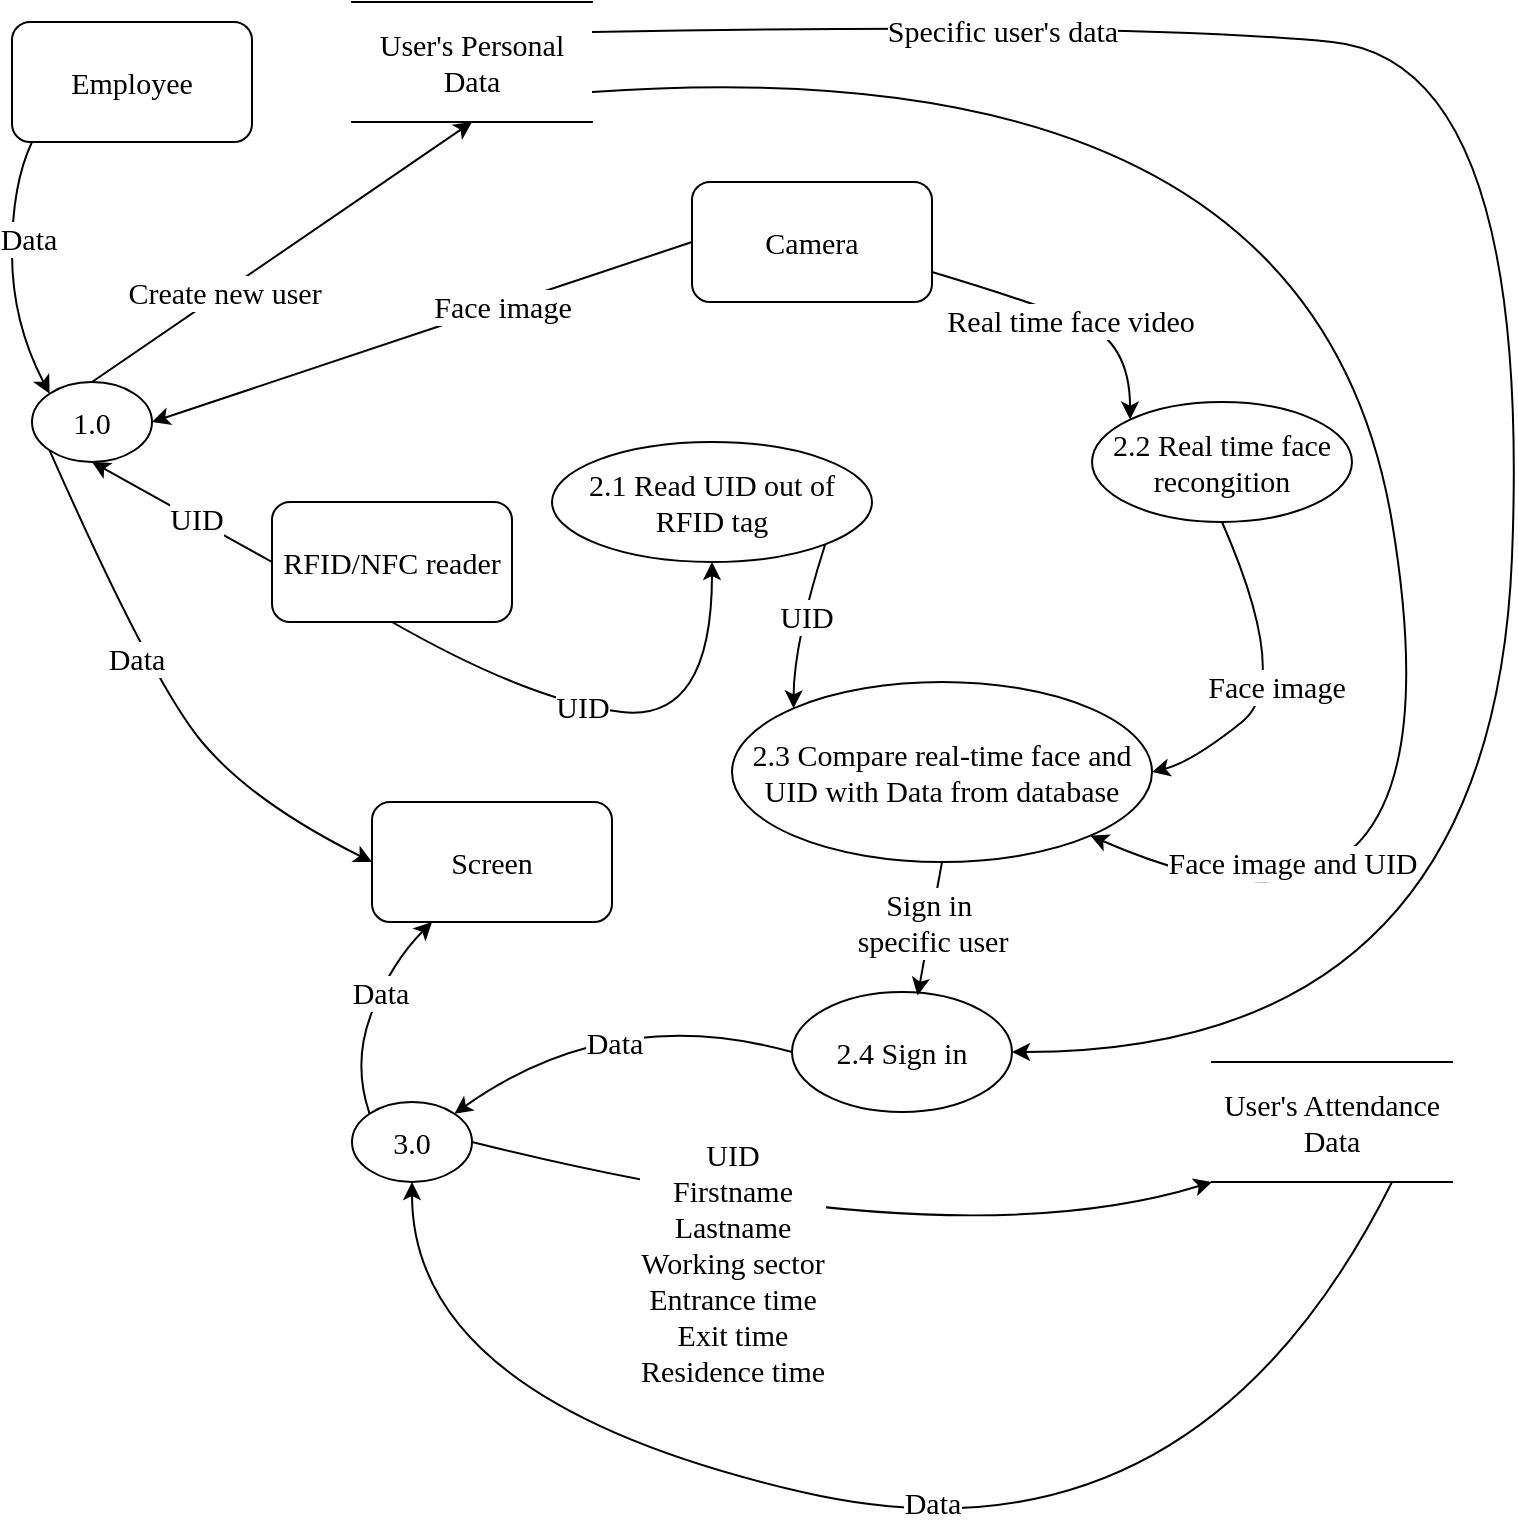 <mxfile version="19.0.3" type="device"><diagram id="48Ti4a2o96BWrbXMQiaO" name="Page-1"><mxGraphModel dx="1038" dy="649" grid="1" gridSize="10" guides="1" tooltips="1" connect="1" arrows="1" fold="1" page="1" pageScale="1" pageWidth="827" pageHeight="1169" math="0" shadow="0"><root><mxCell id="0"/><mxCell id="1" parent="0"/><mxCell id="D2a95OKzljxfDCXw_Kl4-2" value="User's Personal Data" style="shape=partialRectangle;whiteSpace=wrap;html=1;left=0;right=0;fillColor=none;fontFamily=Times New Roman;fontSize=15;" parent="1" vertex="1"><mxGeometry x="240" y="30" width="120" height="60" as="geometry"/></mxCell><mxCell id="D2a95OKzljxfDCXw_Kl4-3" value="Employee" style="rounded=1;whiteSpace=wrap;html=1;fontFamily=Times New Roman;fontSize=15;" parent="1" vertex="1"><mxGeometry x="70" y="40" width="120" height="60" as="geometry"/></mxCell><mxCell id="D2a95OKzljxfDCXw_Kl4-20" style="edgeStyle=orthogonalEdgeStyle;rounded=0;orthogonalLoop=1;jettySize=auto;html=1;exitX=0.5;exitY=0;exitDx=0;exitDy=0;fontFamily=Times New Roman;fontSize=15;" parent="1" edge="1"><mxGeometry relative="1" as="geometry"><mxPoint x="410" y="250" as="targetPoint"/></mxGeometry></mxCell><mxCell id="D2a95OKzljxfDCXw_Kl4-25" value="Card's informations" style="edgeLabel;html=1;align=center;verticalAlign=middle;resizable=0;points=[];fontSize=15;fontFamily=Times New Roman;" parent="D2a95OKzljxfDCXw_Kl4-20" vertex="1" connectable="0"><mxGeometry x="-0.236" y="1" relative="1" as="geometry"><mxPoint y="22" as="offset"/></mxGeometry></mxCell><mxCell id="D2a95OKzljxfDCXw_Kl4-8" value="2.3 Compare real-time face and UID with Data from database" style="ellipse;whiteSpace=wrap;html=1;fontFamily=Times New Roman;fontSize=15;" parent="1" vertex="1"><mxGeometry x="430" y="370" width="210" height="90" as="geometry"/></mxCell><mxCell id="D2a95OKzljxfDCXw_Kl4-10" value="Camera" style="rounded=1;whiteSpace=wrap;html=1;fontFamily=Times New Roman;fontSize=15;" parent="1" vertex="1"><mxGeometry x="410" y="120" width="120" height="60" as="geometry"/></mxCell><mxCell id="D2a95OKzljxfDCXw_Kl4-11" value="Screen" style="rounded=1;whiteSpace=wrap;html=1;fontFamily=Times New Roman;fontSize=15;" parent="1" vertex="1"><mxGeometry x="250" y="430" width="120" height="60" as="geometry"/></mxCell><mxCell id="D2a95OKzljxfDCXw_Kl4-12" value="RFID/NFC reader" style="rounded=1;whiteSpace=wrap;html=1;fontFamily=Times New Roman;fontSize=15;" parent="1" vertex="1"><mxGeometry x="200" y="280" width="120" height="60" as="geometry"/></mxCell><mxCell id="D2a95OKzljxfDCXw_Kl4-15" value="" style="curved=1;endArrow=classic;html=1;rounded=0;fontFamily=Times New Roman;fontSize=15;exitX=0;exitY=1;exitDx=0;exitDy=0;entryX=0;entryY=0;entryDx=0;entryDy=0;" parent="1" target="D2a95OKzljxfDCXw_Kl4-47" edge="1"><mxGeometry width="50" height="50" relative="1" as="geometry"><mxPoint x="80" y="100" as="sourcePoint"/><mxPoint x="77.574" y="291.716" as="targetPoint"/><Array as="points"><mxPoint x="70" y="121"/><mxPoint x="70" y="190"/></Array></mxGeometry></mxCell><mxCell id="D2a95OKzljxfDCXw_Kl4-41" value="Data" style="edgeLabel;html=1;align=center;verticalAlign=middle;resizable=0;points=[];fontSize=15;fontFamily=Times New Roman;" parent="D2a95OKzljxfDCXw_Kl4-15" vertex="1" connectable="0"><mxGeometry x="-0.002" y="1" relative="1" as="geometry"><mxPoint x="7" y="-16" as="offset"/></mxGeometry></mxCell><mxCell id="D2a95OKzljxfDCXw_Kl4-16" value="" style="curved=1;endArrow=classic;html=1;rounded=0;fontFamily=Times New Roman;fontSize=15;exitX=0;exitY=0.5;exitDx=0;exitDy=0;entryX=0.5;entryY=1;entryDx=0;entryDy=0;" parent="1" source="D2a95OKzljxfDCXw_Kl4-12" target="D2a95OKzljxfDCXw_Kl4-47" edge="1"><mxGeometry width="50" height="50" relative="1" as="geometry"><mxPoint x="220" y="440" as="sourcePoint"/><mxPoint x="350" y="400" as="targetPoint"/><Array as="points"/></mxGeometry></mxCell><mxCell id="D2a95OKzljxfDCXw_Kl4-22" value="UID" style="edgeLabel;html=1;align=center;verticalAlign=middle;resizable=0;points=[];fontSize=15;fontFamily=Times New Roman;" parent="D2a95OKzljxfDCXw_Kl4-16" vertex="1" connectable="0"><mxGeometry x="-0.133" y="-1" relative="1" as="geometry"><mxPoint as="offset"/></mxGeometry></mxCell><mxCell id="D2a95OKzljxfDCXw_Kl4-17" value="" style="curved=1;endArrow=classic;html=1;rounded=0;fontFamily=Times New Roman;fontSize=15;entryX=1;entryY=0.5;entryDx=0;entryDy=0;exitX=0;exitY=0.5;exitDx=0;exitDy=0;" parent="1" source="D2a95OKzljxfDCXw_Kl4-10" target="D2a95OKzljxfDCXw_Kl4-47" edge="1"><mxGeometry width="50" height="50" relative="1" as="geometry"><mxPoint x="540" y="160" as="sourcePoint"/><mxPoint x="630" y="260" as="targetPoint"/><Array as="points"/></mxGeometry></mxCell><mxCell id="D2a95OKzljxfDCXw_Kl4-32" value="Face image" style="edgeLabel;html=1;align=center;verticalAlign=middle;resizable=0;points=[];fontSize=15;fontFamily=Times New Roman;" parent="D2a95OKzljxfDCXw_Kl4-17" vertex="1" connectable="0"><mxGeometry x="-0.293" y="1" relative="1" as="geometry"><mxPoint y="-1" as="offset"/></mxGeometry></mxCell><mxCell id="D2a95OKzljxfDCXw_Kl4-23" value="" style="curved=1;endArrow=classic;html=1;rounded=0;fontFamily=Times New Roman;fontSize=15;exitX=0.5;exitY=0;exitDx=0;exitDy=0;entryX=0.5;entryY=1;entryDx=0;entryDy=0;" parent="1" source="D2a95OKzljxfDCXw_Kl4-47" target="D2a95OKzljxfDCXw_Kl4-2" edge="1"><mxGeometry width="50" height="50" relative="1" as="geometry"><mxPoint x="410" y="170" as="sourcePoint"/><mxPoint x="490" y="110" as="targetPoint"/><Array as="points"/></mxGeometry></mxCell><mxCell id="D2a95OKzljxfDCXw_Kl4-26" value="Create new user" style="edgeLabel;html=1;align=center;verticalAlign=middle;resizable=0;points=[];fontSize=15;fontFamily=Times New Roman;" parent="D2a95OKzljxfDCXw_Kl4-23" vertex="1" connectable="0"><mxGeometry x="-0.311" relative="1" as="geometry"><mxPoint as="offset"/></mxGeometry></mxCell><mxCell id="D2a95OKzljxfDCXw_Kl4-47" value="1.0" style="ellipse;whiteSpace=wrap;html=1;fontFamily=Times New Roman;fontSize=15;" parent="1" vertex="1"><mxGeometry x="80" y="220" width="60" height="40" as="geometry"/></mxCell><mxCell id="9BydDUy9M2rx86zUnMPT-1" value="" style="curved=1;endArrow=classic;html=1;rounded=0;exitX=0;exitY=1;exitDx=0;exitDy=0;entryX=0;entryY=0.5;entryDx=0;entryDy=0;fontFamily=Times New Roman;fontSize=15;" parent="1" source="D2a95OKzljxfDCXw_Kl4-47" target="D2a95OKzljxfDCXw_Kl4-11" edge="1"><mxGeometry width="50" height="50" relative="1" as="geometry"><mxPoint x="350" y="340" as="sourcePoint"/><mxPoint x="400" y="290" as="targetPoint"/><Array as="points"><mxPoint x="140" y="370"/><mxPoint x="190" y="430"/></Array></mxGeometry></mxCell><mxCell id="9BydDUy9M2rx86zUnMPT-2" value="Data" style="edgeLabel;html=1;align=center;verticalAlign=middle;resizable=0;points=[];fontFamily=Times New Roman;fontSize=15;" parent="9BydDUy9M2rx86zUnMPT-1" vertex="1" connectable="0"><mxGeometry x="0.011" y="6" relative="1" as="geometry"><mxPoint x="-20" y="-17" as="offset"/></mxGeometry></mxCell><mxCell id="9BydDUy9M2rx86zUnMPT-4" value="2.4 Sign in" style="ellipse;whiteSpace=wrap;html=1;fontFamily=Times New Roman;fontSize=15;" parent="1" vertex="1"><mxGeometry x="460" y="525" width="110" height="60" as="geometry"/></mxCell><mxCell id="9BydDUy9M2rx86zUnMPT-5" value="2.2 Real time face recongition" style="ellipse;whiteSpace=wrap;html=1;fontFamily=Times New Roman;fontSize=15;" parent="1" vertex="1"><mxGeometry x="610" y="230" width="130" height="60" as="geometry"/></mxCell><mxCell id="9BydDUy9M2rx86zUnMPT-8" value="2.1 Read UID out of RFID tag" style="ellipse;whiteSpace=wrap;html=1;fontFamily=Times New Roman;fontSize=15;" parent="1" vertex="1"><mxGeometry x="340" y="250" width="160" height="60" as="geometry"/></mxCell><mxCell id="9BydDUy9M2rx86zUnMPT-9" value="3.0" style="ellipse;whiteSpace=wrap;html=1;fontFamily=Times New Roman;fontSize=15;" parent="1" vertex="1"><mxGeometry x="240" y="580" width="60" height="40" as="geometry"/></mxCell><mxCell id="9BydDUy9M2rx86zUnMPT-10" value="" style="curved=1;endArrow=classic;html=1;rounded=0;fontFamily=Times New Roman;fontSize=15;exitX=0.5;exitY=1;exitDx=0;exitDy=0;entryX=0.5;entryY=1;entryDx=0;entryDy=0;" parent="1" source="D2a95OKzljxfDCXw_Kl4-12" target="9BydDUy9M2rx86zUnMPT-8" edge="1"><mxGeometry width="50" height="50" relative="1" as="geometry"><mxPoint x="370" y="410" as="sourcePoint"/><mxPoint x="420" y="360" as="targetPoint"/><Array as="points"><mxPoint x="330" y="380"/><mxPoint x="420" y="390"/></Array></mxGeometry></mxCell><mxCell id="9BydDUy9M2rx86zUnMPT-13" value="UID" style="edgeLabel;html=1;align=center;verticalAlign=middle;resizable=0;points=[];fontSize=15;fontFamily=Times New Roman;" parent="9BydDUy9M2rx86zUnMPT-10" vertex="1" connectable="0"><mxGeometry x="-0.16" y="1" relative="1" as="geometry"><mxPoint as="offset"/></mxGeometry></mxCell><mxCell id="9BydDUy9M2rx86zUnMPT-11" value="" style="curved=1;endArrow=classic;html=1;rounded=0;fontFamily=Times New Roman;fontSize=15;entryX=0;entryY=0;entryDx=0;entryDy=0;exitX=1;exitY=0.75;exitDx=0;exitDy=0;" parent="1" source="D2a95OKzljxfDCXw_Kl4-10" target="9BydDUy9M2rx86zUnMPT-5" edge="1"><mxGeometry width="50" height="50" relative="1" as="geometry"><mxPoint x="490" y="390" as="sourcePoint"/><mxPoint x="540" y="340" as="targetPoint"/><Array as="points"><mxPoint x="580" y="180"/><mxPoint x="629" y="200"/></Array></mxGeometry></mxCell><mxCell id="9BydDUy9M2rx86zUnMPT-12" value="Real time face video" style="edgeLabel;html=1;align=center;verticalAlign=middle;resizable=0;points=[];fontSize=15;fontFamily=Times New Roman;" parent="9BydDUy9M2rx86zUnMPT-11" vertex="1" connectable="0"><mxGeometry x="-0.309" relative="1" as="geometry"><mxPoint x="21" y="10" as="offset"/></mxGeometry></mxCell><mxCell id="9BydDUy9M2rx86zUnMPT-14" value="" style="curved=1;endArrow=classic;html=1;rounded=0;fontFamily=Times New Roman;fontSize=15;exitX=1;exitY=1;exitDx=0;exitDy=0;entryX=0;entryY=0;entryDx=0;entryDy=0;" parent="1" source="9BydDUy9M2rx86zUnMPT-8" target="D2a95OKzljxfDCXw_Kl4-8" edge="1"><mxGeometry width="50" height="50" relative="1" as="geometry"><mxPoint x="490" y="340" as="sourcePoint"/><mxPoint x="540" y="290" as="targetPoint"/><Array as="points"><mxPoint x="461" y="350"/></Array></mxGeometry></mxCell><mxCell id="9BydDUy9M2rx86zUnMPT-16" value="UID" style="edgeLabel;html=1;align=center;verticalAlign=middle;resizable=0;points=[];fontSize=15;fontFamily=Times New Roman;" parent="9BydDUy9M2rx86zUnMPT-14" vertex="1" connectable="0"><mxGeometry x="-0.119" y="1" relative="1" as="geometry"><mxPoint as="offset"/></mxGeometry></mxCell><mxCell id="9BydDUy9M2rx86zUnMPT-17" value="" style="curved=1;endArrow=classic;html=1;rounded=0;fontFamily=Times New Roman;fontSize=15;exitX=0.5;exitY=1;exitDx=0;exitDy=0;entryX=1;entryY=0.5;entryDx=0;entryDy=0;" parent="1" source="9BydDUy9M2rx86zUnMPT-5" target="D2a95OKzljxfDCXw_Kl4-8" edge="1"><mxGeometry width="50" height="50" relative="1" as="geometry"><mxPoint x="760" y="370" as="sourcePoint"/><mxPoint x="710" y="420" as="targetPoint"/><Array as="points"><mxPoint x="710" y="370"/><mxPoint x="660" y="410"/></Array></mxGeometry></mxCell><mxCell id="9BydDUy9M2rx86zUnMPT-18" value="Face image" style="edgeLabel;html=1;align=center;verticalAlign=middle;resizable=0;points=[];fontSize=15;fontFamily=Times New Roman;" parent="9BydDUy9M2rx86zUnMPT-17" vertex="1" connectable="0"><mxGeometry x="0.1" y="-4" relative="1" as="geometry"><mxPoint as="offset"/></mxGeometry></mxCell><mxCell id="9BydDUy9M2rx86zUnMPT-19" value="" style="curved=1;endArrow=classic;html=1;rounded=0;fontFamily=Times New Roman;fontSize=15;exitX=1;exitY=0.75;exitDx=0;exitDy=0;entryX=1;entryY=1;entryDx=0;entryDy=0;" parent="1" source="D2a95OKzljxfDCXw_Kl4-2" target="D2a95OKzljxfDCXw_Kl4-8" edge="1"><mxGeometry width="50" height="50" relative="1" as="geometry"><mxPoint x="570" y="100" as="sourcePoint"/><mxPoint x="620" y="50" as="targetPoint"/><Array as="points"><mxPoint x="720" y="50"/><mxPoint x="800" y="530"/></Array></mxGeometry></mxCell><mxCell id="9BydDUy9M2rx86zUnMPT-20" value="Face image and UID" style="edgeLabel;html=1;align=center;verticalAlign=middle;resizable=0;points=[];fontSize=15;fontFamily=Times New Roman;" parent="9BydDUy9M2rx86zUnMPT-19" vertex="1" connectable="0"><mxGeometry x="0.837" y="-7" relative="1" as="geometry"><mxPoint x="19" y="-15" as="offset"/></mxGeometry></mxCell><mxCell id="9BydDUy9M2rx86zUnMPT-21" value="" style="curved=1;endArrow=classic;html=1;rounded=0;fontFamily=Times New Roman;fontSize=15;exitX=0.5;exitY=1;exitDx=0;exitDy=0;entryX=0.571;entryY=0.03;entryDx=0;entryDy=0;entryPerimeter=0;" parent="1" source="D2a95OKzljxfDCXw_Kl4-8" target="9BydDUy9M2rx86zUnMPT-4" edge="1"><mxGeometry width="50" height="50" relative="1" as="geometry"><mxPoint x="550" y="490" as="sourcePoint"/><mxPoint x="500" y="540" as="targetPoint"/><Array as="points"/></mxGeometry></mxCell><mxCell id="9BydDUy9M2rx86zUnMPT-24" value="Sign in&amp;nbsp;&lt;br&gt;specific user" style="edgeLabel;html=1;align=center;verticalAlign=middle;resizable=0;points=[];fontSize=15;fontFamily=Times New Roman;" parent="9BydDUy9M2rx86zUnMPT-21" vertex="1" connectable="0"><mxGeometry x="0.301" y="2" relative="1" as="geometry"><mxPoint x="1" y="-14" as="offset"/></mxGeometry></mxCell><mxCell id="9BydDUy9M2rx86zUnMPT-22" value="" style="curved=1;endArrow=classic;html=1;rounded=0;fontFamily=Times New Roman;fontSize=15;entryX=1;entryY=0;entryDx=0;entryDy=0;exitX=0;exitY=0.5;exitDx=0;exitDy=0;" parent="1" source="9BydDUy9M2rx86zUnMPT-4" target="9BydDUy9M2rx86zUnMPT-9" edge="1"><mxGeometry width="50" height="50" relative="1" as="geometry"><mxPoint x="380" y="570" as="sourcePoint"/><mxPoint x="430" y="520" as="targetPoint"/><Array as="points"><mxPoint x="370" y="530"/></Array></mxGeometry></mxCell><mxCell id="9BydDUy9M2rx86zUnMPT-23" value="Data" style="edgeLabel;html=1;align=center;verticalAlign=middle;resizable=0;points=[];fontSize=15;fontFamily=Times New Roman;" parent="9BydDUy9M2rx86zUnMPT-22" vertex="1" connectable="0"><mxGeometry x="0.159" y="-2" relative="1" as="geometry"><mxPoint x="15" y="12" as="offset"/></mxGeometry></mxCell><mxCell id="9BydDUy9M2rx86zUnMPT-26" value="User's Attendance&lt;br&gt;Data" style="shape=partialRectangle;whiteSpace=wrap;html=1;left=0;right=0;fillColor=none;fontFamily=Times New Roman;fontSize=15;" parent="1" vertex="1"><mxGeometry x="670" y="560" width="120" height="60" as="geometry"/></mxCell><mxCell id="9BydDUy9M2rx86zUnMPT-30" value="" style="curved=1;endArrow=classic;html=1;rounded=0;fontFamily=Times New Roman;fontSize=15;entryX=0;entryY=1;entryDx=0;entryDy=0;exitX=1;exitY=0.5;exitDx=0;exitDy=0;" parent="1" source="9BydDUy9M2rx86zUnMPT-9" target="9BydDUy9M2rx86zUnMPT-26" edge="1"><mxGeometry width="50" height="50" relative="1" as="geometry"><mxPoint x="540" y="710" as="sourcePoint"/><mxPoint x="590" y="660" as="targetPoint"/><Array as="points"><mxPoint x="540" y="660"/></Array></mxGeometry></mxCell><mxCell id="9BydDUy9M2rx86zUnMPT-31" value="UID&lt;br&gt;Firstname&lt;br&gt;Lastname&lt;br&gt;Working sector&lt;br&gt;Entrance time&lt;br&gt;Exit time&lt;br&gt;Residence time" style="edgeLabel;html=1;align=center;verticalAlign=middle;resizable=0;points=[];fontSize=15;fontFamily=Times New Roman;" parent="9BydDUy9M2rx86zUnMPT-30" vertex="1" connectable="0"><mxGeometry x="-0.355" y="23" relative="1" as="geometry"><mxPoint x="4" y="52" as="offset"/></mxGeometry></mxCell><mxCell id="9BydDUy9M2rx86zUnMPT-32" value="" style="curved=1;endArrow=classic;html=1;rounded=0;fontFamily=Times New Roman;fontSize=15;exitX=0.75;exitY=1;exitDx=0;exitDy=0;entryX=0.5;entryY=1;entryDx=0;entryDy=0;" parent="1" source="9BydDUy9M2rx86zUnMPT-26" target="9BydDUy9M2rx86zUnMPT-9" edge="1"><mxGeometry width="50" height="50" relative="1" as="geometry"><mxPoint x="340" y="730" as="sourcePoint"/><mxPoint x="240" y="680" as="targetPoint"/><Array as="points"><mxPoint x="660" y="820"/><mxPoint x="270" y="730"/></Array></mxGeometry></mxCell><mxCell id="9BydDUy9M2rx86zUnMPT-33" value="Data" style="edgeLabel;html=1;align=center;verticalAlign=middle;resizable=0;points=[];fontSize=15;fontFamily=Times New Roman;" parent="9BydDUy9M2rx86zUnMPT-32" vertex="1" connectable="0"><mxGeometry x="0.379" y="-3" relative="1" as="geometry"><mxPoint x="144" y="26" as="offset"/></mxGeometry></mxCell><mxCell id="9BydDUy9M2rx86zUnMPT-34" value="" style="curved=1;endArrow=classic;html=1;rounded=0;fontFamily=Times New Roman;fontSize=15;entryX=0.25;entryY=1;entryDx=0;entryDy=0;exitX=0;exitY=0;exitDx=0;exitDy=0;" parent="1" source="9BydDUy9M2rx86zUnMPT-9" target="D2a95OKzljxfDCXw_Kl4-11" edge="1"><mxGeometry width="50" height="50" relative="1" as="geometry"><mxPoint x="190" y="560" as="sourcePoint"/><mxPoint x="240" y="510" as="targetPoint"/><Array as="points"><mxPoint x="240" y="560"/><mxPoint x="260" y="510"/></Array></mxGeometry></mxCell><mxCell id="9BydDUy9M2rx86zUnMPT-35" value="Data" style="edgeLabel;html=1;align=center;verticalAlign=middle;resizable=0;points=[];fontSize=15;fontFamily=Times New Roman;" parent="9BydDUy9M2rx86zUnMPT-34" vertex="1" connectable="0"><mxGeometry x="0.196" relative="1" as="geometry"><mxPoint as="offset"/></mxGeometry></mxCell><mxCell id="P8dIeVns6tS2s3tl7MHi-1" value="" style="curved=1;endArrow=classic;html=1;rounded=0;fontFamily=Times New Roman;fontSize=15;exitX=1;exitY=0.25;exitDx=0;exitDy=0;entryX=1;entryY=0.5;entryDx=0;entryDy=0;" parent="1" source="D2a95OKzljxfDCXw_Kl4-2" target="9BydDUy9M2rx86zUnMPT-4" edge="1"><mxGeometry width="50" height="50" relative="1" as="geometry"><mxPoint x="540" y="70" as="sourcePoint"/><mxPoint x="590" y="20" as="targetPoint"/><Array as="points"><mxPoint x="630" y="40"/><mxPoint x="830" y="60"/><mxPoint x="810" y="555"/></Array></mxGeometry></mxCell><mxCell id="P8dIeVns6tS2s3tl7MHi-2" value="Specific user's data" style="edgeLabel;html=1;align=center;verticalAlign=middle;resizable=0;points=[];fontSize=15;fontFamily=Times New Roman;" parent="P8dIeVns6tS2s3tl7MHi-1" vertex="1" connectable="0"><mxGeometry x="-0.66" y="-3" relative="1" as="geometry"><mxPoint as="offset"/></mxGeometry></mxCell></root></mxGraphModel></diagram></mxfile>